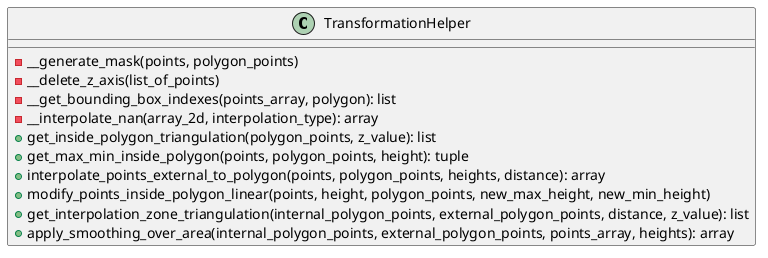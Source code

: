 @startuml
'https://plantuml.com/class-diagram

class TransformationHelper {

    - __generate_mask(points, polygon_points)
    - __delete_z_axis(list_of_points)
    - __get_bounding_box_indexes(points_array, polygon): list
    - __interpolate_nan(array_2d, interpolation_type): array
    + get_inside_polygon_triangulation(polygon_points, z_value): list
    + get_max_min_inside_polygon(points, polygon_points, height): tuple
    + interpolate_points_external_to_polygon(points, polygon_points, heights, distance): array
    + modify_points_inside_polygon_linear(points, height, polygon_points, new_max_height, new_min_height)
    + get_interpolation_zone_triangulation(internal_polygon_points, external_polygon_points, distance, z_value): list
    + apply_smoothing_over_area(internal_polygon_points, external_polygon_points, points_array, heights): array
}

@enduml